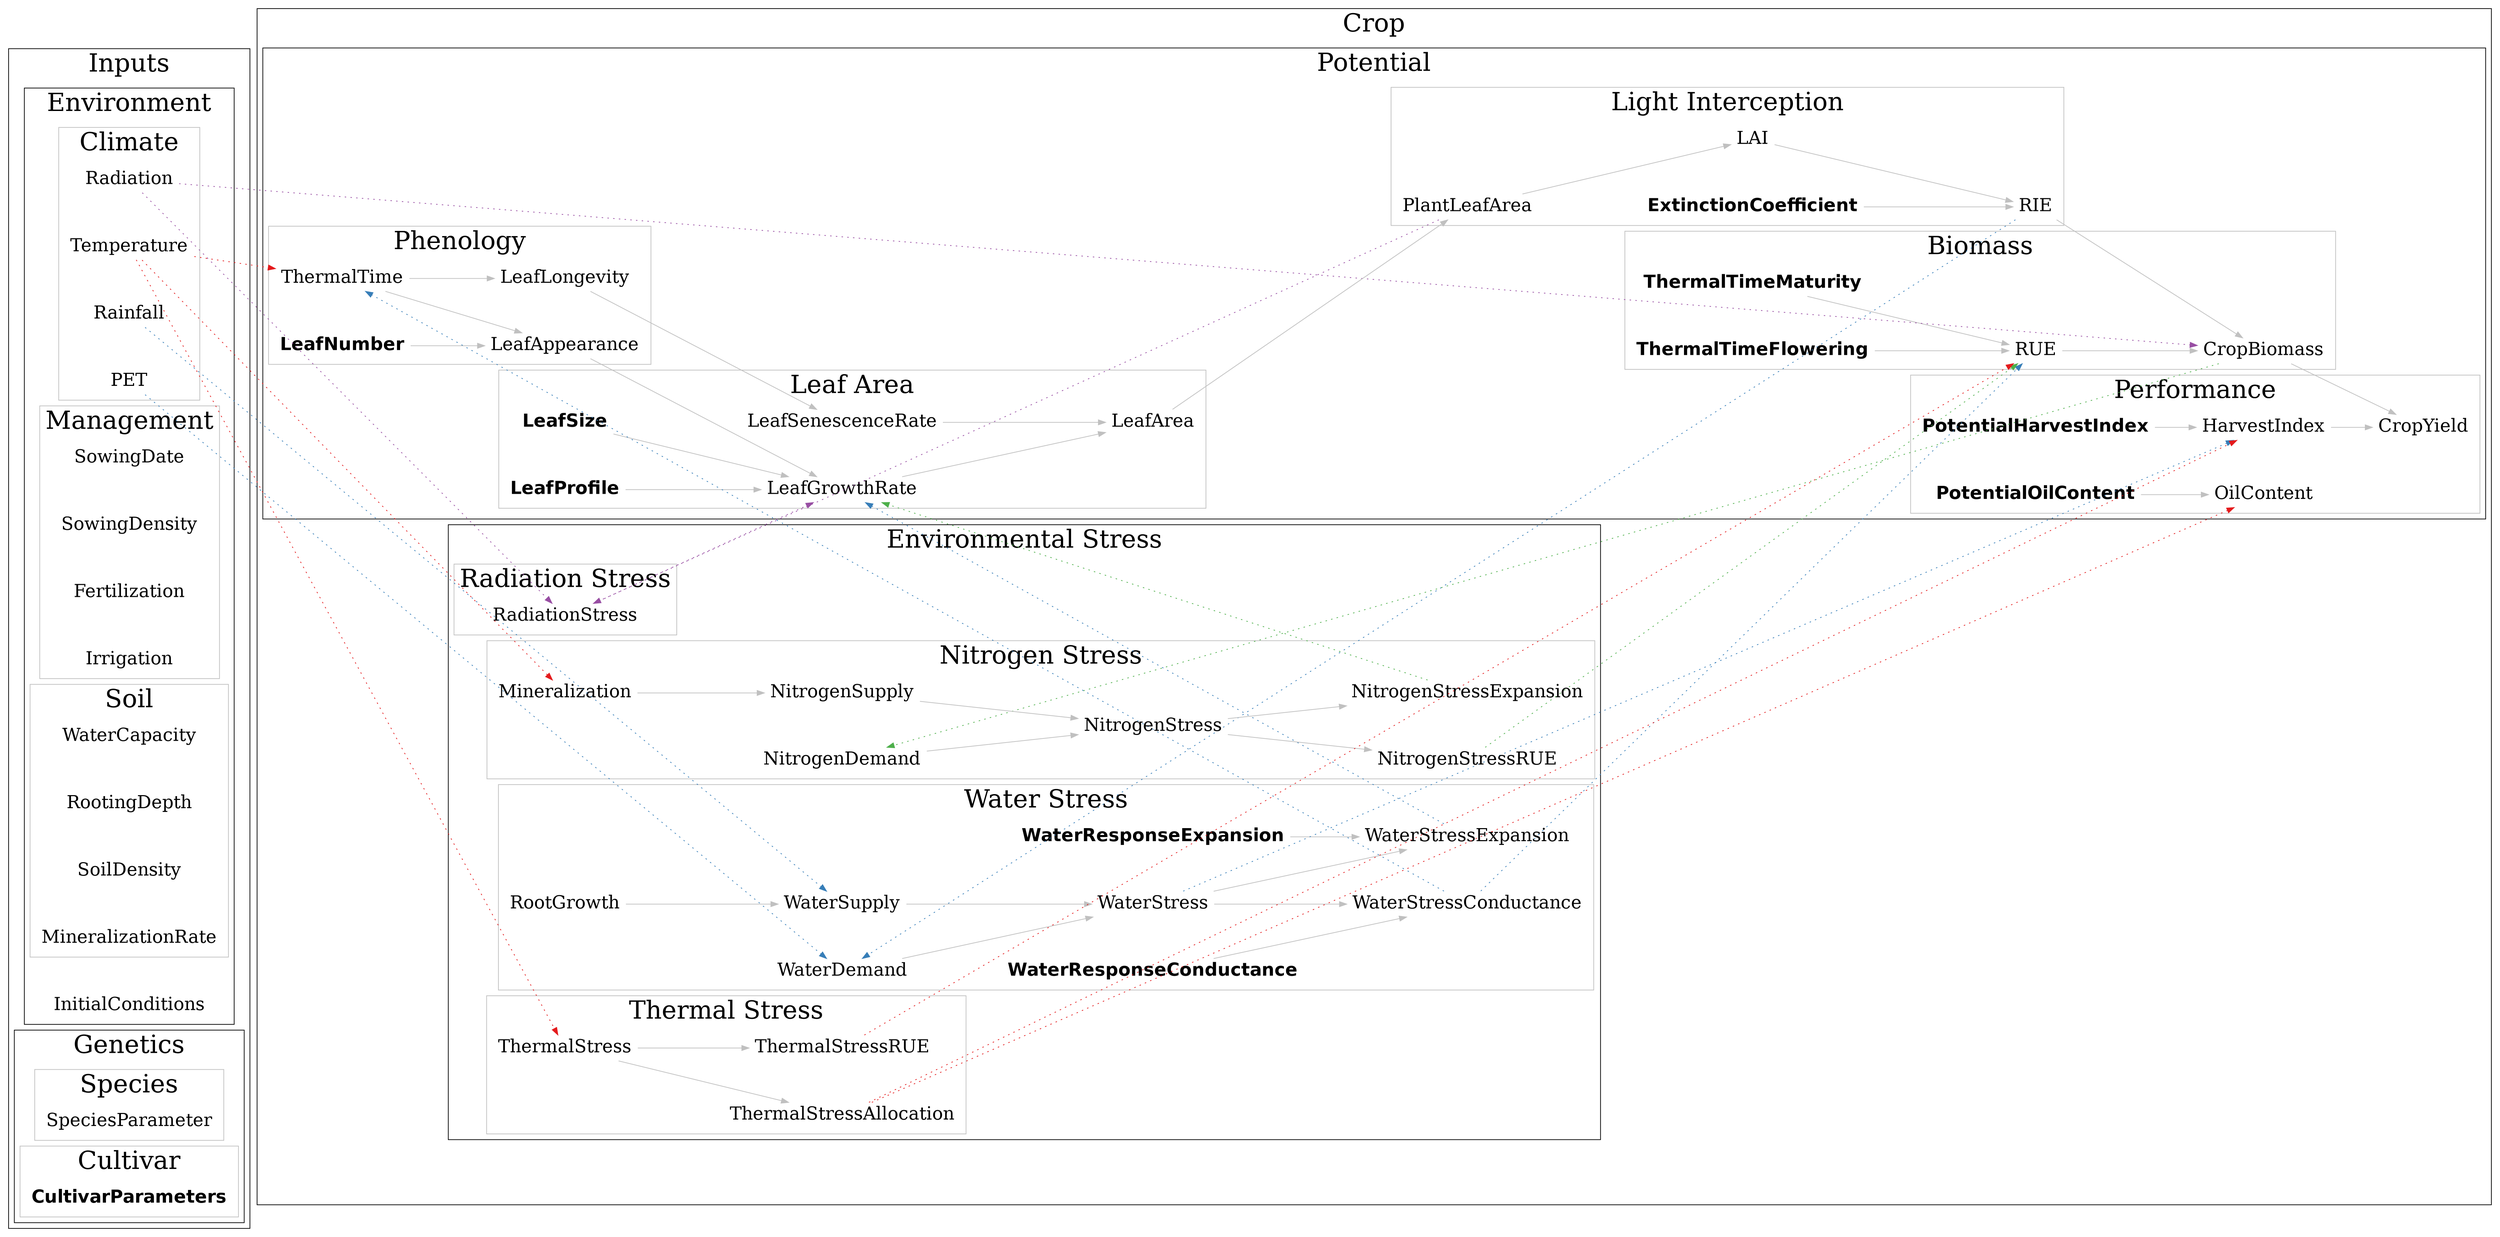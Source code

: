 /* Graphe de dépendance */
/* dot -T pdf -o model.pdf model.dot  */

digraph G {
    compound = true
	rankdir = LR
    ranksep = "0.8"
	nodesep = "0.8"
    //concentrate = true
    splines = line
    //splines = compound
	ratio = "auto"
	//colorscheme=set14 //  1=red, 2=blue, 3=green, 4=violet 


	/* Nodes */
	node [shape=plaintext, fontsize=25]
	bgcolor=white
	edge [arrowsize=1, color=gray]
	
	/* Genotypic Parameters */
	CultivarParameters -> ThermalTime [style=invis] // Vertical alignment
	CultivarParameters [fontname="Helvetica-Bold"]
	ThermalTimeFlowering [fontname="Helvetica-Bold"]
	ThermalTimeMaturity [fontname="Helvetica-Bold"]
	LeafNumber [fontname="Helvetica-Bold"]
	LeafSize [fontname="Helvetica-Bold"]
	LeafProfile [fontname="Helvetica-Bold"]
	ExtinctionCoefficient [fontname="Helvetica-Bold"]
	PotentialHarvestIndex [fontname="Helvetica-Bold"]
	PotentialOilContent [fontname="Helvetica-Bold"]
	WaterResponseExpansion [fontname="Helvetica-Bold"]
	WaterResponseConductance [fontname="Helvetica-Bold"]
	
	
	subgraph clusterInputs {
		label="Inputs"
		fontsize=35
		
	    subgraph clusterInputEnvironment {
			label="Environment"
			fontsize=35
			
			InitialConditions
			
		    subgraph clusterInputEnvironmentClimate {
				label="Climate"
				fontsize=35
				pencolor=gray
				
				Temperature
				Radiation
				PET
				Rainfall
			}
			
		    subgraph clusterInputEnvironmentManagement {
				label="Management"
				fontsize=35
				pencolor=gray
				
				SowingDate
				SowingDensity
				Fertilization
				Irrigation
			}
			
		    subgraph clusterInputEnvironmentSoil {
				label="Soil"
				fontsize=35
				pencolor=gray
				
				WaterCapacity
				RootingDepth
				SoilDensity
				MineralizationRate
			}
		}
		
	    subgraph clusterInputGenetics {
			label="Genetics"
			fontsize=35

		    subgraph clusterInputGeneticsSpecies {
				label="Species"
				fontsize=35
				pencolor=gray
				
				SpeciesParameter
			}
		    
		    subgraph clusterInputGeneticsCultivar {
				label="Cultivar"
				fontsize=35
				pencolor=gray
				
				CultivarParameters
			}
		}
    }
    
		    
	subgraph clusterCrop {
		label="Crop"
		fontsize=35
		

	    subgraph clusterCropPotential {
			label="Potential"
			fontsize=35
			
			subgraph clusterCropPhenology {
				label="Phenology"
				fontsize=35
				pencolor=gray
				
				// Inputs
				LeafNumber -> LeafAppearance
				Temperature -> ThermalTime [style=dotted, colorscheme=set14, color=1]
				
				// Module
				ThermalTime -> {LeafAppearance LeafLongevity}
				LeafAppearance
				LeafLongevity
				
			}
			
		    subgraph clusterCropLeafArea {
				label="Leaf Area"
				fontsize=35
				pencolor=gray
				
				// Inputs
				{LeafProfile LeafSize} -> LeafGrowthRate
				LeafAppearance -> LeafGrowthRate
				LeafLongevity -> LeafSenescenceRate

				// Module				
				LeafGrowthRate -> LeafArea
				LeafSenescenceRate -> LeafArea
			}
	
		    subgraph clusterCropInterception {
				label="Light Interception"
				fontsize=35
				pencolor=gray
				
				// Inputs
				ExtinctionCoefficient -> RIE
				LeafArea -> PlantLeafArea
				
				// Module
				PlantLeafArea -> LAI
				LAI -> RIE
		    }
		    
		    subgraph clusterCropBiomass {
				label="Biomass"
				fontsize=35
				pencolor=gray
				
				// Inputs
				{ThermalTimeFlowering ThermalTimeMaturity} -> RUE
				Radiation -> CropBiomass [style=dotted, colorscheme=set14, color=4]
				RIE -> CropBiomass 
				
				// Module
				RUE -> CropBiomass
				CropBiomass
		    }
		    
		    subgraph clusterCropPerformance {
				label="Performance"
				fontsize=35
				pencolor=gray
				
				// Inputs
				PotentialHarvestIndex -> HarvestIndex
				PotentialOilContent -> OilContent
				CropBiomass -> CropYield
				
				// Module
				HarvestIndex -> CropYield
				OilContent
			}
			
		   	//{rank=same; PotentialHarvestIndex; PotentialOilContent}
 			
		}
		    
	    subgraph clusterCropStress {
			label="Environmental Stress"
			fontsize=35
			
		    subgraph clusterCropStressWater {
				label="Water Stress"
				fontsize=35
				pencolor=gray

				// Inputs
				WaterResponseConductance -> WaterStressConductance
				WaterResponseExpansion -> WaterStressExpansion
				{RIE PET} -> WaterDemand [style=dotted, colorscheme=set14, color=2]		
				{Rainfall} -> WaterSupply [style=dotted, colorscheme=set14, color=2]
				
				// Module
				RootGrowth -> WaterSupply
				{WaterSupply WaterDemand} -> WaterStress
				WaterStress -> {WaterStressConductance WaterStressExpansion}
				
				// Outputs
				WaterStressExpansion -> LeafGrowthRate [style=dotted, colorscheme=set14, color=2]
				WaterStressConductance -> {ThermalTime RUE} [style=dotted, colorscheme=set14, color=2]
				WaterStress -> HarvestIndex [style=dotted, colorscheme=set14, color=2]
		    }
		    
		    subgraph clusterCropStressNitrogen {
				label="Nitrogen Stress"
				fontsize=35
				pencolor=gray
				
				// Inputs
				//Fertilization -> NitrogenSupply [style=dotted, colorscheme=set14, color=3]
				Temperature -> Mineralization [style=dotted, colorscheme=set14, color=1]
				//WaterStress -> Mineralization [style=dotted, colorscheme=set14, color=2]
				CropBiomass -> NitrogenDemand [style=dotted, colorscheme=set14, color=3]
				
				// Module
				//PotentialMineralizationRate -> Mineralization
				Mineralization -> NitrogenSupply
				{NitrogenSupply NitrogenDemand} -> NitrogenStress
				NitrogenStress -> {NitrogenStressRUE NitrogenStressExpansion}
				
				// Outputs
				NitrogenStressExpansion -> LeafGrowthRate [style=dotted, colorscheme=set14, color=3]
				NitrogenStressRUE -> RUE [style=dotted, colorscheme=set14, color=3]
				
		    }
		    
		    subgraph clusterCropStressTemperature {
				label="Thermal Stress"
				fontsize=35
				pencolor=gray
				
				// Inputs
				Temperature -> ThermalStress [style=dotted, colorscheme=set14, color=1]
				
				// Module
				ThermalStress -> {ThermalStressRUE ThermalStressAllocation}
				
				// Outputs
				ThermalStressRUE -> RUE [style=dotted, colorscheme=set14, color=1]
				ThermalStressAllocation -> {HarvestIndex OilContent} [style=dotted, colorscheme=set14, color=1]
			}
			
		    subgraph clusterCropStressRadiation {
				label="Radiation Stress"
				fontsize=35
				pencolor=gray
				
				// Inputs
				Radiation -> RadiationStress [style=dotted, colorscheme=set14, color=4]
				PlantLeafArea -> RadiationStress [style=dotted, colorscheme=set14, color=4]
				
				// Module
				RadiationStress -> LeafGrowthRate [style=dotted, colorscheme=set14, color=4]
		    }			
		}
	}	
}    
				
 
